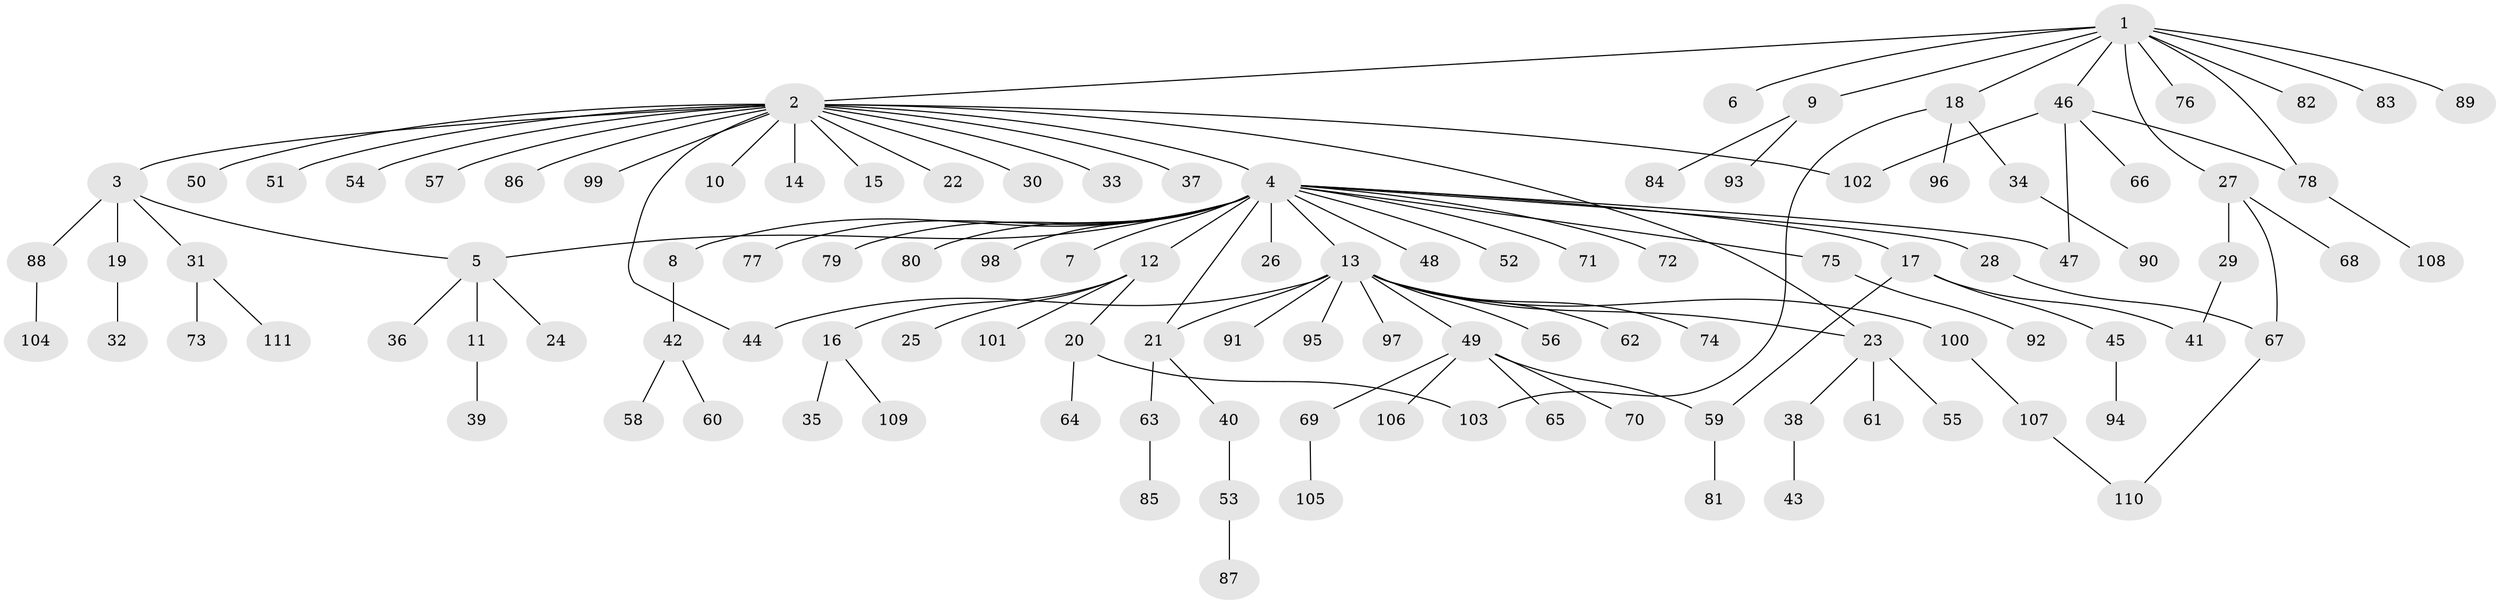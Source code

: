 // Generated by graph-tools (version 1.1) at 2025/35/03/09/25 02:35:50]
// undirected, 111 vertices, 122 edges
graph export_dot {
graph [start="1"]
  node [color=gray90,style=filled];
  1;
  2;
  3;
  4;
  5;
  6;
  7;
  8;
  9;
  10;
  11;
  12;
  13;
  14;
  15;
  16;
  17;
  18;
  19;
  20;
  21;
  22;
  23;
  24;
  25;
  26;
  27;
  28;
  29;
  30;
  31;
  32;
  33;
  34;
  35;
  36;
  37;
  38;
  39;
  40;
  41;
  42;
  43;
  44;
  45;
  46;
  47;
  48;
  49;
  50;
  51;
  52;
  53;
  54;
  55;
  56;
  57;
  58;
  59;
  60;
  61;
  62;
  63;
  64;
  65;
  66;
  67;
  68;
  69;
  70;
  71;
  72;
  73;
  74;
  75;
  76;
  77;
  78;
  79;
  80;
  81;
  82;
  83;
  84;
  85;
  86;
  87;
  88;
  89;
  90;
  91;
  92;
  93;
  94;
  95;
  96;
  97;
  98;
  99;
  100;
  101;
  102;
  103;
  104;
  105;
  106;
  107;
  108;
  109;
  110;
  111;
  1 -- 2;
  1 -- 6;
  1 -- 9;
  1 -- 18;
  1 -- 27;
  1 -- 46;
  1 -- 76;
  1 -- 78;
  1 -- 82;
  1 -- 83;
  1 -- 89;
  2 -- 3;
  2 -- 4;
  2 -- 10;
  2 -- 14;
  2 -- 15;
  2 -- 22;
  2 -- 23;
  2 -- 30;
  2 -- 33;
  2 -- 37;
  2 -- 44;
  2 -- 50;
  2 -- 51;
  2 -- 54;
  2 -- 57;
  2 -- 86;
  2 -- 99;
  2 -- 102;
  3 -- 5;
  3 -- 19;
  3 -- 31;
  3 -- 88;
  4 -- 5;
  4 -- 7;
  4 -- 8;
  4 -- 12;
  4 -- 13;
  4 -- 17;
  4 -- 21;
  4 -- 26;
  4 -- 28;
  4 -- 47;
  4 -- 48;
  4 -- 52;
  4 -- 71;
  4 -- 72;
  4 -- 75;
  4 -- 77;
  4 -- 79;
  4 -- 80;
  4 -- 98;
  5 -- 11;
  5 -- 24;
  5 -- 36;
  8 -- 42;
  9 -- 84;
  9 -- 93;
  11 -- 39;
  12 -- 16;
  12 -- 20;
  12 -- 25;
  12 -- 101;
  13 -- 21;
  13 -- 23;
  13 -- 44;
  13 -- 49;
  13 -- 56;
  13 -- 62;
  13 -- 74;
  13 -- 91;
  13 -- 95;
  13 -- 97;
  13 -- 100;
  16 -- 35;
  16 -- 109;
  17 -- 41;
  17 -- 45;
  17 -- 59;
  18 -- 34;
  18 -- 96;
  18 -- 103;
  19 -- 32;
  20 -- 64;
  20 -- 103;
  21 -- 40;
  21 -- 63;
  23 -- 38;
  23 -- 55;
  23 -- 61;
  27 -- 29;
  27 -- 67;
  27 -- 68;
  28 -- 67;
  29 -- 41;
  31 -- 73;
  31 -- 111;
  34 -- 90;
  38 -- 43;
  40 -- 53;
  42 -- 58;
  42 -- 60;
  45 -- 94;
  46 -- 47;
  46 -- 66;
  46 -- 78;
  46 -- 102;
  49 -- 59;
  49 -- 65;
  49 -- 69;
  49 -- 70;
  49 -- 106;
  53 -- 87;
  59 -- 81;
  63 -- 85;
  67 -- 110;
  69 -- 105;
  75 -- 92;
  78 -- 108;
  88 -- 104;
  100 -- 107;
  107 -- 110;
}
